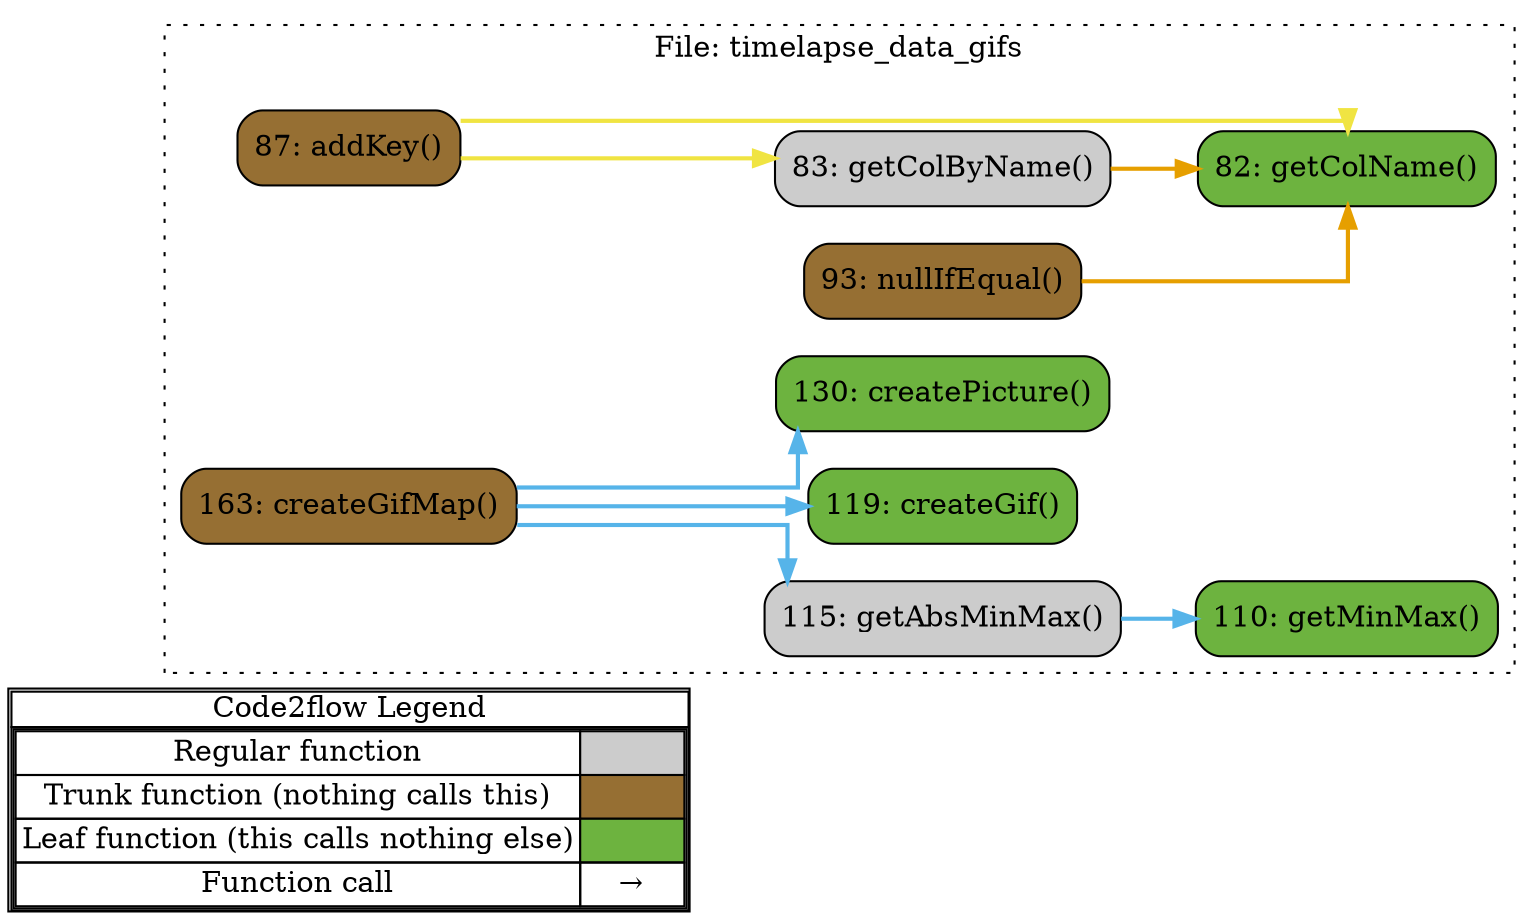 digraph G {
concentrate=true;
splines="ortho";
rankdir="LR";
subgraph legend{
    rank = min;
    label = "legend";
    Legend [shape=none, margin=0, label = <
        <table cellspacing="0" cellpadding="0" border="1"><tr><td>Code2flow Legend</td></tr><tr><td>
        <table cellspacing="0">
        <tr><td>Regular function</td><td width="50px" bgcolor='#cccccc'></td></tr>
        <tr><td>Trunk function (nothing calls this)</td><td bgcolor='#966F33'></td></tr>
        <tr><td>Leaf function (this calls nothing else)</td><td bgcolor='#6db33f'></td></tr>
        <tr><td>Function call</td><td><font color='black'>&#8594;</font></td></tr>
        </table></td></tr></table>
        >];
}node_1dc877c4 [label="87: addKey()" name="timelapse_data_gifs::addKey" shape="rect" style="rounded,filled" fillcolor="#966F33" ];
node_773fc561 [label="119: createGif()" name="timelapse_data_gifs::createGif" shape="rect" style="rounded,filled" fillcolor="#6db33f" ];
node_6ccd802a [label="163: createGifMap()" name="timelapse_data_gifs::createGifMap" shape="rect" style="rounded,filled" fillcolor="#966F33" ];
node_8a9d2dff [label="130: createPicture()" name="timelapse_data_gifs::createPicture" shape="rect" style="rounded,filled" fillcolor="#6db33f" ];
node_5ca5a9b2 [label="115: getAbsMinMax()" name="timelapse_data_gifs::getAbsMinMax" shape="rect" style="rounded,filled" fillcolor="#cccccc" ];
node_4ca83c81 [label="83: getColByName()" name="timelapse_data_gifs::getColByName" shape="rect" style="rounded,filled" fillcolor="#cccccc" ];
node_b4788483 [label="82: getColName()" name="timelapse_data_gifs::getColName" shape="rect" style="rounded,filled" fillcolor="#6db33f" ];
node_48647d8e [label="110: getMinMax()" name="timelapse_data_gifs::getMinMax" shape="rect" style="rounded,filled" fillcolor="#6db33f" ];
node_d09cbbd9 [label="93: nullIfEqual()" name="timelapse_data_gifs::nullIfEqual" shape="rect" style="rounded,filled" fillcolor="#966F33" ];
node_1dc877c4 -> node_4ca83c81 [color="#F0E442" penwidth="2"];
node_1dc877c4 -> node_b4788483 [color="#F0E442" penwidth="2"];
node_6ccd802a -> node_773fc561 [color="#56B4E9" penwidth="2"];
node_6ccd802a -> node_8a9d2dff [color="#56B4E9" penwidth="2"];
node_6ccd802a -> node_5ca5a9b2 [color="#56B4E9" penwidth="2"];
node_5ca5a9b2 -> node_48647d8e [color="#56B4E9" penwidth="2"];
node_4ca83c81 -> node_b4788483 [color="#E69F00" penwidth="2"];
node_d09cbbd9 -> node_b4788483 [color="#E69F00" penwidth="2"];
node_d09cbbd9 -> node_b4788483 [color="#E69F00" penwidth="2"];
node_d09cbbd9 -> node_b4788483 [color="#E69F00" penwidth="2"];
node_d09cbbd9 -> node_b4788483 [color="#E69F00" penwidth="2"];
subgraph cluster_4a3081ca {
    node_b4788483 node_4ca83c81 node_1dc877c4 node_d09cbbd9 node_48647d8e node_5ca5a9b2 node_773fc561 node_8a9d2dff node_6ccd802a;
    label="File: timelapse_data_gifs";
    name="timelapse_data_gifs";
    style="filled";
    graph[style=dotted];
};
}
